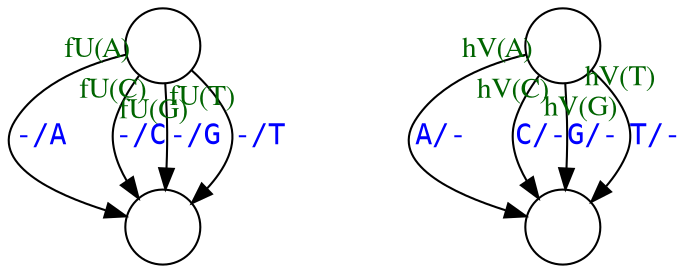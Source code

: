 digraph G {

    S [label="", shape=circle];

    I [label="", shape=circle];

    X [label="", shape=circle];

    D [label="", shape=circle];

S->I [label="-/A" taillabel="fU(A)" labeldistance=1.4 fontcolor="blue" labelfontcolor="black" fontname="Courier" labelfontname="Times" labelfontcolor="darkgreen"];
S->I [label="-/C" taillabel="fU(C)" labeldistance=1.4 fontcolor="blue" labelfontcolor="black" fontname="Courier" labelfontname="Times" labelfontcolor="darkgreen"];
S->I [label="-/G" taillabel="fU(G)" labeldistance=1.4 fontcolor="blue" labelfontcolor="black" fontname="Courier" labelfontname="Times" labelfontcolor="darkgreen"];
S->I [label="-/T" taillabel="fU(T)" labeldistance=1.4 fontcolor="blue" labelfontcolor="black" fontname="Courier" labelfontname="Times" labelfontcolor="darkgreen"];

X->D [label="A/-" taillabel="hV(A)" labeldistance=1.4 fontcolor="blue" labelfontcolor="black" fontname="Courier" labelfontname="Times" labelfontcolor="darkgreen"];
X->D [label="C/-" taillabel="hV(C)" labeldistance=1.4 fontcolor="blue" labelfontcolor="black" fontname="Courier" labelfontname="Times" labelfontcolor="darkgreen"];
X->D [label="G/-" taillabel="hV(G)" labelangle=30 labeldistance=1.4 fontcolor="blue" labelfontcolor="black" fontname="Courier" labelfontname="Times" labelfontcolor="darkgreen"];
X->D [label="T/-" taillabel="hV(T)" labelangle=30 labeldistance=1.4 fontcolor="blue" labelfontcolor="black" fontname="Courier" labelfontname="Times" labelfontcolor="darkgreen"];


}
